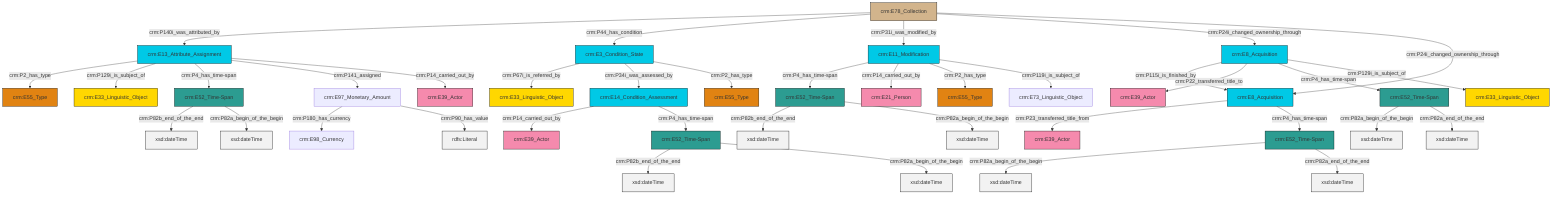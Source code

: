 graph TD
classDef Literal fill:#f2f2f2,stroke:#000000;
classDef CRM_Entity fill:#FFFFFF,stroke:#000000;
classDef Temporal_Entity fill:#00C9E6, stroke:#000000;
classDef Type fill:#E18312, stroke:#000000;
classDef Time-Span fill:#2C9C91, stroke:#000000;
classDef Appellation fill:#FFEB7F, stroke:#000000;
classDef Place fill:#008836, stroke:#000000;
classDef Persistent_Item fill:#B266B2, stroke:#000000;
classDef Conceptual_Object fill:#FFD700, stroke:#000000;
classDef Physical_Thing fill:#D2B48C, stroke:#000000;
classDef Actor fill:#f58aad, stroke:#000000;
classDef PC_Classes fill:#4ce600, stroke:#000000;
classDef Multi fill:#cccccc,stroke:#000000;

2["crm:E14_Condition_Assessment"]:::Temporal_Entity -->|crm:P14_carried_out_by| 3["crm:E39_Actor"]:::Actor
4["crm:E13_Attribute_Assignment"]:::Temporal_Entity -->|crm:P2_has_type| 5["crm:E55_Type"]:::Type
6["crm:E8_Acquisition"]:::Temporal_Entity -->|crm:P115i_is_finished_by| 0["crm:E8_Acquisition"]:::Temporal_Entity
7["crm:E3_Condition_State"]:::Temporal_Entity -->|crm:P67i_is_referred_by| 8["crm:E33_Linguistic_Object"]:::Conceptual_Object
9["crm:E52_Time-Span"]:::Time-Span -->|crm:P82b_end_of_the_end| 10[xsd:dateTime]:::Literal
11["crm:E78_Collection"]:::Physical_Thing -->|crm:P140i_was_attributed_by| 4["crm:E13_Attribute_Assignment"]:::Temporal_Entity
12["crm:E52_Time-Span"]:::Time-Span -->|crm:P82b_end_of_the_end| 13[xsd:dateTime]:::Literal
20["crm:E11_Modification"]:::Temporal_Entity -->|crm:P4_has_time-span| 12["crm:E52_Time-Span"]:::Time-Span
0["crm:E8_Acquisition"]:::Temporal_Entity -->|crm:P23_transferred_title_from| 21["crm:E39_Actor"]:::Actor
6["crm:E8_Acquisition"]:::Temporal_Entity -->|crm:P22_transferred_title_to| 22["crm:E39_Actor"]:::Actor
7["crm:E3_Condition_State"]:::Temporal_Entity -->|crm:P34i_was_assessed_by| 2["crm:E14_Condition_Assessment"]:::Temporal_Entity
14["crm:E52_Time-Span"]:::Time-Span -->|crm:P82b_end_of_the_end| 34[xsd:dateTime]:::Literal
11["crm:E78_Collection"]:::Physical_Thing -->|crm:P44_has_condition| 7["crm:E3_Condition_State"]:::Temporal_Entity
6["crm:E8_Acquisition"]:::Temporal_Entity -->|crm:P4_has_time-span| 23["crm:E52_Time-Span"]:::Time-Span
7["crm:E3_Condition_State"]:::Temporal_Entity -->|crm:P2_has_type| 40["crm:E55_Type"]:::Type
4["crm:E13_Attribute_Assignment"]:::Temporal_Entity -->|crm:P129i_is_subject_of| 42["crm:E33_Linguistic_Object"]:::Conceptual_Object
4["crm:E13_Attribute_Assignment"]:::Temporal_Entity -->|crm:P4_has_time-span| 9["crm:E52_Time-Span"]:::Time-Span
6["crm:E8_Acquisition"]:::Temporal_Entity -->|crm:P129i_is_subject_of| 37["crm:E33_Linguistic_Object"]:::Conceptual_Object
0["crm:E8_Acquisition"]:::Temporal_Entity -->|crm:P4_has_time-span| 26["crm:E52_Time-Span"]:::Time-Span
20["crm:E11_Modification"]:::Temporal_Entity -->|crm:P14_carried_out_by| 16["crm:E21_Person"]:::Actor
12["crm:E52_Time-Span"]:::Time-Span -->|crm:P82a_begin_of_the_begin| 47[xsd:dateTime]:::Literal
20["crm:E11_Modification"]:::Temporal_Entity -->|crm:P2_has_type| 44["crm:E55_Type"]:::Type
11["crm:E78_Collection"]:::Physical_Thing -->|crm:P31i_was_modified_by| 20["crm:E11_Modification"]:::Temporal_Entity
9["crm:E52_Time-Span"]:::Time-Span -->|crm:P82a_begin_of_the_begin| 52[xsd:dateTime]:::Literal
30["crm:E97_Monetary_Amount"]:::Default -->|crm:P180_has_currency| 48["crm:E98_Currency"]:::Default
4["crm:E13_Attribute_Assignment"]:::Temporal_Entity -->|crm:P141_assigned| 30["crm:E97_Monetary_Amount"]:::Default
23["crm:E52_Time-Span"]:::Time-Span -->|crm:P82a_begin_of_the_begin| 54[xsd:dateTime]:::Literal
30["crm:E97_Monetary_Amount"]:::Default -->|crm:P90_has_value| 55[rdfs:Literal]:::Literal
26["crm:E52_Time-Span"]:::Time-Span -->|crm:P82a_begin_of_the_begin| 56[xsd:dateTime]:::Literal
26["crm:E52_Time-Span"]:::Time-Span -->|crm:P82a_end_of_the_end| 57[xsd:dateTime]:::Literal
11["crm:E78_Collection"]:::Physical_Thing -->|crm:P24i_changed_ownership_through| 6["crm:E8_Acquisition"]:::Temporal_Entity
2["crm:E14_Condition_Assessment"]:::Temporal_Entity -->|crm:P4_has_time-span| 14["crm:E52_Time-Span"]:::Time-Span
4["crm:E13_Attribute_Assignment"]:::Temporal_Entity -->|crm:P14_carried_out_by| 35["crm:E39_Actor"]:::Actor
23["crm:E52_Time-Span"]:::Time-Span -->|crm:P82a_end_of_the_end| 61[xsd:dateTime]:::Literal
14["crm:E52_Time-Span"]:::Time-Span -->|crm:P82a_begin_of_the_begin| 62[xsd:dateTime]:::Literal
11["crm:E78_Collection"]:::Physical_Thing -->|crm:P24i_changed_ownership_through| 0["crm:E8_Acquisition"]:::Temporal_Entity
20["crm:E11_Modification"]:::Temporal_Entity -->|crm:P119i_is_subject_of| 18["crm:E73_Linguistic_Object"]:::Default
